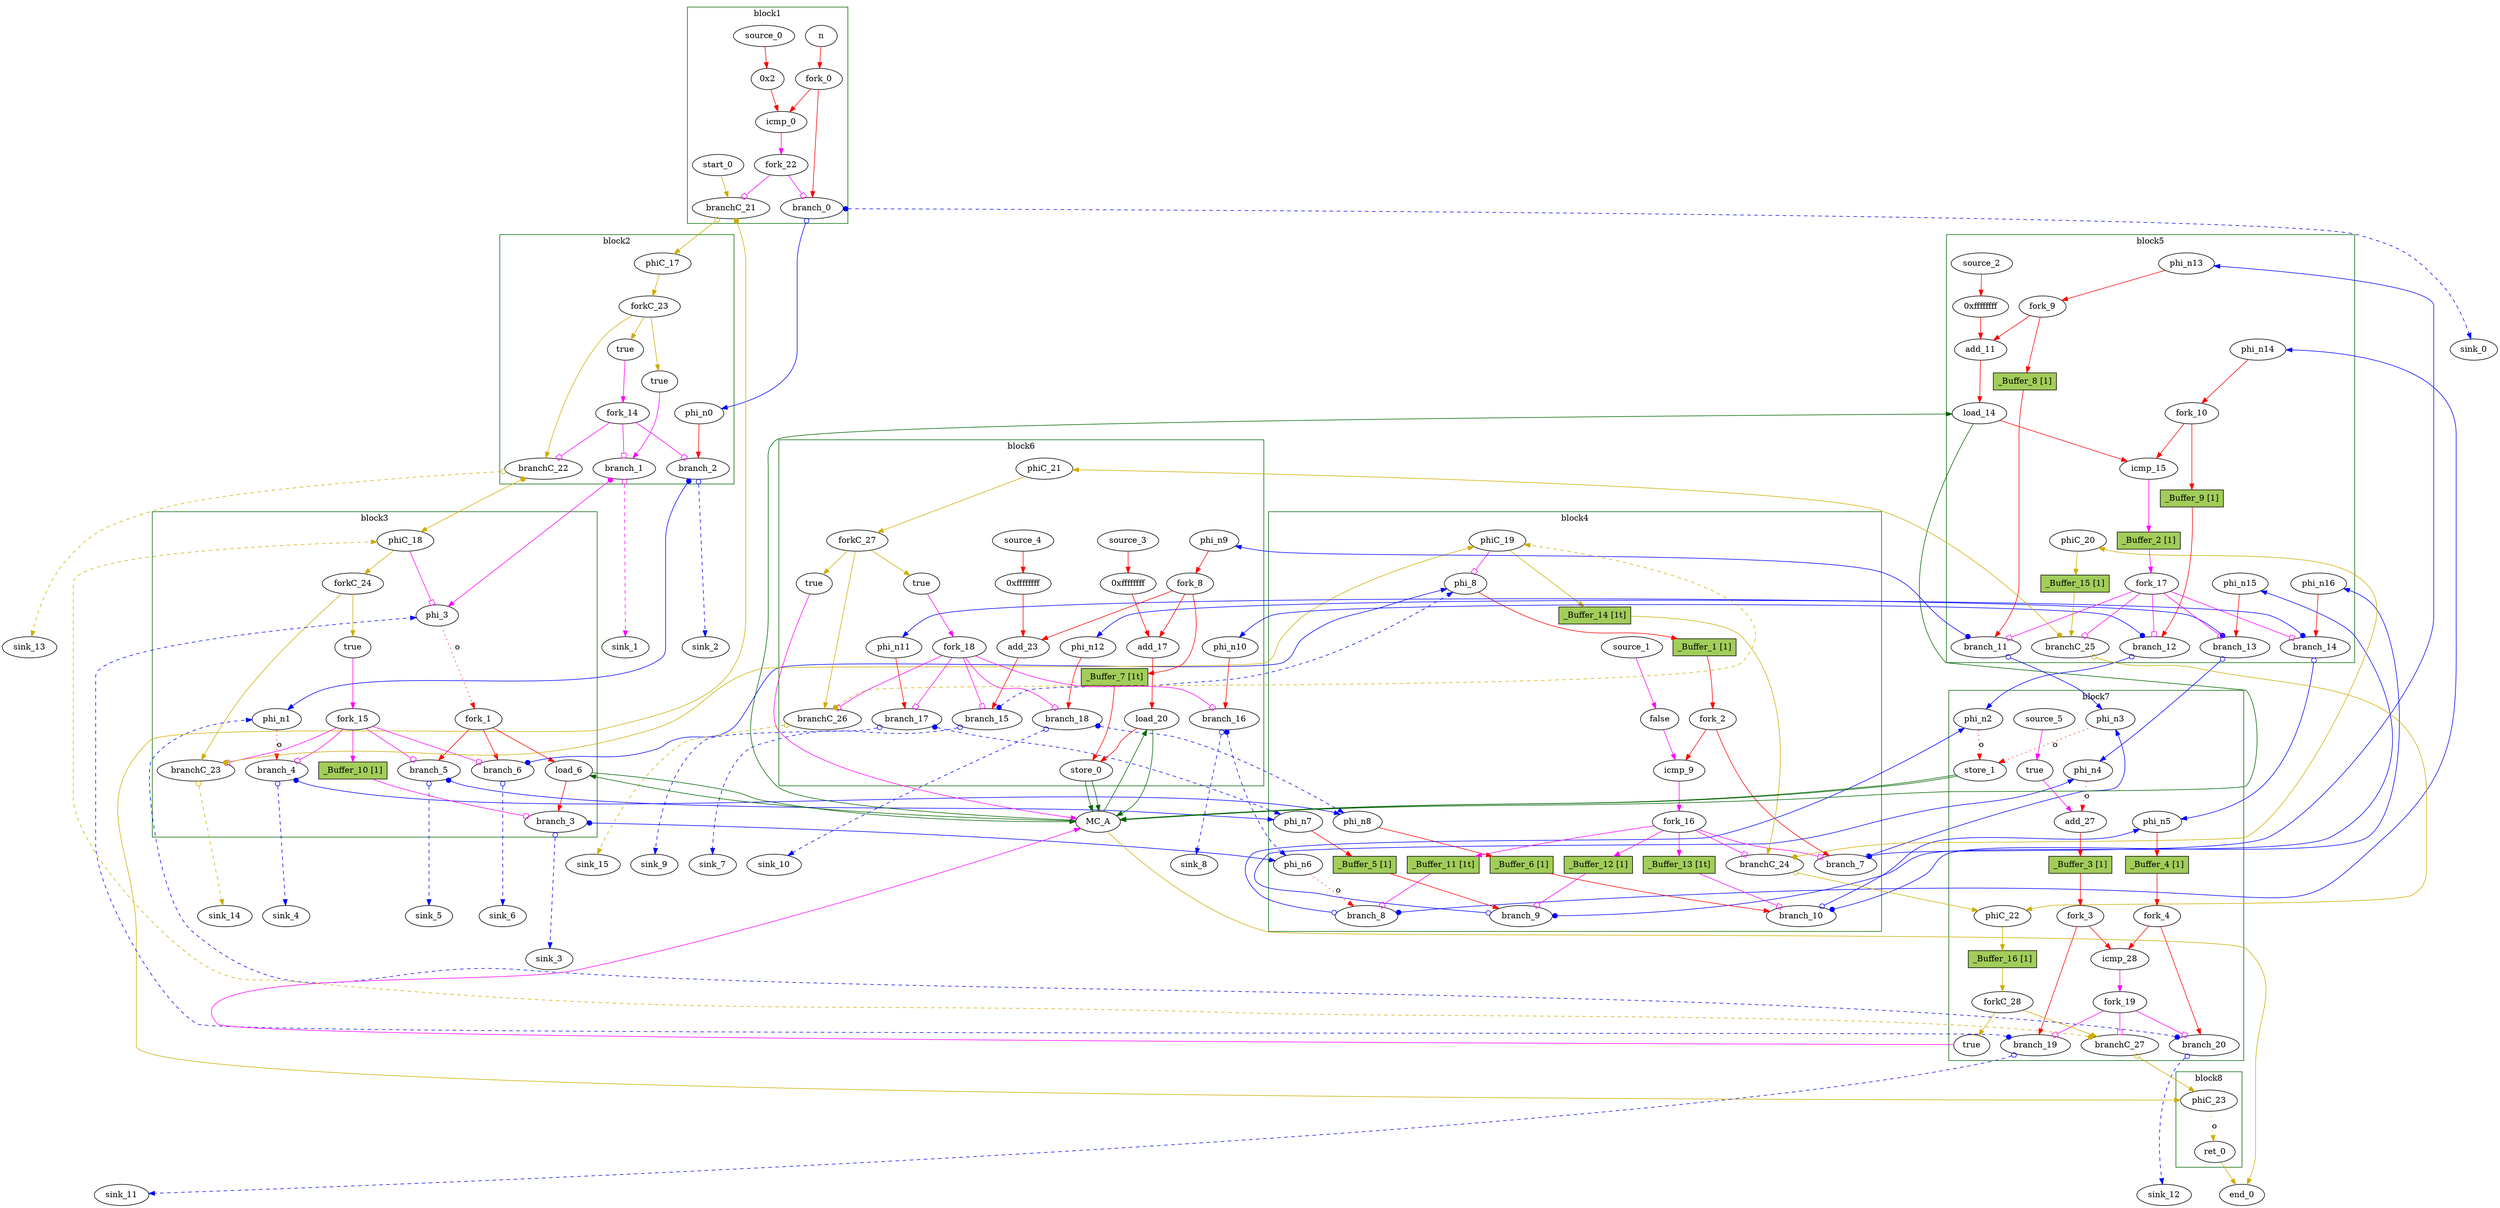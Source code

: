 // Number of blocks: 141
// Number of channels: 215
Digraph G {

  // Blocks
subgraph cluster_1 {
color = "darkgreen"
label = "block1"
  n [type=Entry, in="in1:32", out="out1:32", bbID = 1,  shape=oval];
  cst_0 [type=Constant, in="in1:2", out="out1:2", bbID = 1, value="0x2", label="0x2",  shape=oval];
  icmp_0 [type=Operator, in="in1:32 in2:32", out="out1:1", op = "icmp_slt_op", delay=1.907, bbID = 1,  shape=oval];
  fork_0 [type=Fork, in="in1:32", out="out1:32 out2:32", bbID = 1,  shape=oval];
  branch_0 [type=Branch, in="in1:32 in2?:1", out="out1+:32 out2-:32", bbID = 1,  shape=oval];
  start_0 [type=Entry, in="in1:0", out="out1:0", bbID = 1,  shape=oval];
  branchC_21 [type=Branch, in="in1:0 in2?:1", out="out1+:0 out2-:0", bbID = 1,  shape=oval];
  fork_22 [type=Fork, in="in1:1", out="out1:1 out2:1", bbID = 1,  shape=oval];
  source_0 [type=Source, out="out1:2", bbID = 1,  shape=oval];
}
subgraph cluster_2 {
color = "darkgreen"
label = "block2"
  brCst_block2 [type=Constant, in="in1:1", out="out1:1", bbID = 2, value="0x1", label=true,  shape=oval];
  cst_1 [type=Constant, in="in1:1", out="out1:1", bbID = 2, value="0x1", label=true,  shape=oval];
  phi_n0 [type=Merge, in="in1:32", out="out1:32", bbID = 2,  shape=oval];
  branch_1 [type=Branch, in="in1:1 in2?:1", out="out1+:1 out2-:1", bbID = 2,  shape=oval];
  branch_2 [type=Branch, in="in1:32 in2?:1", out="out1+:32 out2-:32", bbID = 2,  shape=oval];
  fork_14 [type=Fork, in="in1:1", out="out1:1 out2:1 out3:1", bbID = 2,  shape=oval];
  phiC_17 [type=Merge, in="in1:0", out="out1:0", bbID = 2,  shape=oval];
  forkC_23 [type=Fork, in="in1:0", out="out1:0 out2:0 out3:0", bbID = 2,  shape=oval];
  branchC_22 [type=Branch, in="in1:0 in2?:1", out="out1+:0 out2-:0", bbID = 2,  shape=oval];
}
subgraph cluster_3 {
color = "darkgreen"
label = "block3"
  phi_3 [type=Mux, in="in1?:1 in2:31 in3:31", out="out1:31", delay=1.397, bbID = 3,  shape=oval];
  load_6 [type=Operator, in="in1:32 in2:31", out="out1:32 out2:31", op = "mc_load_op", delay=1.412, latency=2, bbID = 3, portID = 0, offset = 0,  shape=oval];
  brCst_block3 [type=Constant, in="in1:1", out="out1:1", bbID = 3, value="0x1", label=true,  shape=oval];
  phi_n1 [type=Merge, in="in1:32 in2:32", out="out1:32", delay=1.397, bbID = 3,  shape=oval];
  fork_1 [type=Fork, in="in1:31", out="out1:31 out2:31 out3:31", bbID = 3,  shape=oval];
  branch_3 [type=Branch, in="in1:32 in2?:1", out="out1+:32 out2-:32", bbID = 3,  shape=oval];
  branch_4 [type=Branch, in="in1:32 in2?:1", out="out1+:32 out2-:32", bbID = 3,  shape=oval];
  branch_5 [type=Branch, in="in1:31 in2?:1", out="out1+:31 out2-:31", bbID = 3,  shape=oval];
  branch_6 [type=Branch, in="in1:31 in2?:1", out="out1+:31 out2-:31", bbID = 3,  shape=oval];
  fork_15 [type=Fork, in="in1:1", out="out1:1 out2:1 out3:1 out4:1 out5:1", bbID = 3,  shape=oval];
  phiC_18 [type=CntrlMerge, in="in1:0 in2:0", out="out1:0 out2?:1", bbID = 3,  shape=oval];
  forkC_24 [type=Fork, in="in1:0", out="out1:0 out2:0", bbID = 3,  shape=oval];
  branchC_23 [type=Branch, in="in1:0 in2?:1", out="out1+:0 out2-:0", bbID = 3,  shape=oval];
  _Buffer_10 [type=Buffer, in="in1:1", out="out1:1", bbID = 3, slots=1, transparent=false, label="_Buffer_10 [1]",  shape=box, style=filled, fillcolor=darkolivegreen3, height = 0.4];
}
subgraph cluster_4 {
color = "darkgreen"
label = "block4"
  phi_8 [type=Mux, in="in1?:1 in2:32 in3:32", out="out1:32", delay=1.397, bbID = 4,  shape=oval];
  cst_2 [type=Constant, in="in1:1", out="out1:1", bbID = 4, value="0x0", label=false, retimingDiff=0.25,  shape=oval];
  icmp_9 [type=Operator, in="in1:32 in2:32", out="out1:1", op = "icmp_sgt_op", delay=1.907, bbID = 4, retimingDiff=0.25,  shape=oval];
  phi_n6 [type=Merge, in="in1:32 in2:32", out="out1:32", delay=1.397, bbID = 4,  shape=oval];
  phi_n7 [type=Merge, in="in1:31 in2:31", out="out1:31", delay=1.397, bbID = 4,  shape=oval];
  phi_n8 [type=Merge, in="in1:32 in2:32", out="out1:32", delay=1.397, bbID = 4,  shape=oval];
  fork_2 [type=Fork, in="in1:32", out="out1:32 out2:32", bbID = 4, retimingDiff=0.25,  shape=oval];
  branch_7 [type=Branch, in="in1:32 in2?:1", out="out1+:32 out2-:32", bbID = 4, retimingDiff=0.25,  shape=oval];
  branch_8 [type=Branch, in="in1:32 in2?:1", out="out1+:32 out2-:32", bbID = 4, retimingDiff=0.75,  shape=oval];
  branch_9 [type=Branch, in="in1:31 in2?:1", out="out1+:31 out2-:31", bbID = 4, retimingDiff=1,  shape=oval];
  branch_10 [type=Branch, in="in1:32 in2?:1", out="out1+:32 out2-:32", bbID = 4, retimingDiff=1,  shape=oval];
  fork_16 [type=Fork, in="in1:1", out="out1:1 out2:1 out3:1 out4:1 out5:1", bbID = 4, retimingDiff=0.25,  shape=oval];
  phiC_19 [type=CntrlMerge, in="in1:0 in2:0", out="out1:0 out2?:1", bbID = 4,  shape=oval];
  branchC_24 [type=Branch, in="in1:0 in2?:1", out="out1+:0 out2-:0", bbID = 4, retimingDiff=0.25,  shape=oval];
  source_1 [type=Source, out="out1:1", bbID = 4, retimingDiff=0.25,  shape=oval];
  _Buffer_1 [type=Buffer, in="in1:32", out="out1:32", bbID = 4, slots=1, transparent=false, label="_Buffer_1 [1]",  shape=box, style=filled, fillcolor=darkolivegreen3, height = 0.4];
  _Buffer_5 [type=Buffer, in="in1:31", out="out1:31", bbID = 4, slots=1, transparent=false, label="_Buffer_5 [1]",  shape=box, style=filled, fillcolor=darkolivegreen3, height = 0.4];
  _Buffer_6 [type=Buffer, in="in1:32", out="out1:32", bbID = 4, slots=1, transparent=false, label="_Buffer_6 [1]",  shape=box, style=filled, fillcolor=darkolivegreen3, height = 0.4];
  _Buffer_11 [type=Buffer, in="in1:1", out="out1:1", bbID = 4, slots=1, transparent=true, label="_Buffer_11 [1t]",  shape=box, style=filled, fillcolor=darkolivegreen3, height = 0.4];
  _Buffer_12 [type=Buffer, in="in1:1", out="out1:1", bbID = 4, slots=1, transparent=false, label="_Buffer_12 [1]",  shape=box, style=filled, fillcolor=darkolivegreen3, height = 0.4];
  _Buffer_13 [type=Buffer, in="in1:1", out="out1:1", bbID = 4, slots=1, transparent=true, label="_Buffer_13 [1t]",  shape=box, style=filled, fillcolor=darkolivegreen3, height = 0.4];
  _Buffer_14 [type=Buffer, in="in1:0", out="out1:0", bbID = 4, slots=1, transparent=true, label="_Buffer_14 [1t]",  shape=box, style=filled, fillcolor=darkolivegreen3, height = 0.4];
}
subgraph cluster_5 {
color = "darkgreen"
label = "block5"
  cst_3 [type=Constant, in="in1:32", out="out1:32", bbID = 5, value="0xffffffff", label="0xffffffff", retimingDiff=0.25,  shape=oval];
  add_11 [type=Operator, in="in1:32 in2:32", out="out1:32", op = "add_op", delay=2.287, bbID = 5, retimingDiff=0.25,  shape=oval];
  load_14 [type=Operator, in="in1:32 in2:32", out="out1:32 out2:32", op = "mc_load_op", delay=1.412, latency=2, bbID = 5, portID = 1, offset = 0, retimingDiff=0.5,  shape=oval];
  icmp_15 [type=Operator, in="in1:32 in2:32", out="out1:1", op = "icmp_sgt_op", delay=1.907, bbID = 5, retimingDiff=0.75,  shape=oval];
  phi_n13 [type=Merge, in="in1:32", out="out1:32", bbID = 5, retimingDiff=0.25,  shape=oval];
  phi_n14 [type=Merge, in="in1:32", out="out1:32", bbID = 5, retimingDiff=0.75,  shape=oval];
  phi_n15 [type=Merge, in="in1:31", out="out1:31", bbID = 5, retimingDiff=1,  shape=oval];
  phi_n16 [type=Merge, in="in1:32", out="out1:32", bbID = 5, retimingDiff=1,  shape=oval];
  fork_9 [type=Fork, in="in1:32", out="out1:32 out2:32", bbID = 5, retimingDiff=0.25,  shape=oval];
  fork_10 [type=Fork, in="in1:32", out="out1:32 out2:32", bbID = 5, retimingDiff=0.75,  shape=oval];
  branch_11 [type=Branch, in="in1:32 in2?:1", out="out1+:32 out2-:32", bbID = 5, retimingDiff=1,  shape=oval];
  branch_12 [type=Branch, in="in1:32 in2?:1", out="out1+:32 out2-:32", bbID = 5, retimingDiff=1,  shape=oval];
  branch_13 [type=Branch, in="in1:31 in2?:1", out="out1+:31 out2-:31", bbID = 5, retimingDiff=1,  shape=oval];
  branch_14 [type=Branch, in="in1:32 in2?:1", out="out1+:32 out2-:32", bbID = 5, retimingDiff=1,  shape=oval];
  fork_17 [type=Fork, in="in1:1", out="out1:1 out2:1 out3:1 out4:1 out5:1", bbID = 5, retimingDiff=1,  shape=oval];
  phiC_20 [type=Merge, in="in1:0", out="out1:0", bbID = 5, retimingDiff=0.25,  shape=oval];
  branchC_25 [type=Branch, in="in1:0 in2?:1", out="out1+:0 out2-:0", bbID = 5, retimingDiff=1,  shape=oval];
  source_2 [type=Source, out="out1:32", bbID = 5, retimingDiff=0.25,  shape=oval];
  _Buffer_2 [type=Buffer, in="in1:1", out="out1:1", bbID = 5, slots=1, transparent=false, label="_Buffer_2 [1]",  shape=box, style=filled, fillcolor=darkolivegreen3, height = 0.4];
  _Buffer_8 [type=Buffer, in="in1:32", out="out1:32", bbID = 5, slots=1, transparent=false, label="_Buffer_8 [1]",  shape=box, style=filled, fillcolor=darkolivegreen3, height = 0.4];
  _Buffer_9 [type=Buffer, in="in1:32", out="out1:32", bbID = 5, slots=1, transparent=false, label="_Buffer_9 [1]",  shape=box, style=filled, fillcolor=darkolivegreen3, height = 0.4];
  _Buffer_15 [type=Buffer, in="in1:0", out="out1:0", bbID = 5, slots=1, transparent=false, label="_Buffer_15 [1]",  shape=box, style=filled, fillcolor=darkolivegreen3, height = 0.4];
}
subgraph cluster_6 {
color = "darkgreen"
label = "block6"
  cst_4 [type=Constant, in="in1:32", out="out1:32", bbID = 6, value="0xffffffff", label="0xffffffff", retimingDiff=1,  shape=oval];
  add_17 [type=Operator, in="in1:32 in2:32", out="out1:32", op = "add_op", delay=2.287, bbID = 6, retimingDiff=1,  shape=oval];
  load_20 [type=Operator, in="in1:32 in2:32", out="out1:32 out2:32", op = "mc_load_op", delay=1.412, latency=2, bbID = 6, portID = 2, offset = 0, retimingDiff=0.5,  shape=oval];
  store_0 [type=Operator, in="in1:32 in2:32", out="out1:32 out2:32", op = "mc_store_op", delay=0.672, bbID = 6, portID = 0, offset = 0, retimingDiff=1.5,  shape=oval];
  cst_5 [type=Constant, in="in1:32", out="out1:32", bbID = 6, value="0xffffffff", label="0xffffffff", retimingDiff=1,  shape=oval];
  add_23 [type=Operator, in="in1:32 in2:32", out="out1:32", op = "add_op", delay=2.287, bbID = 6, retimingDiff=1,  shape=oval];
  brCst_block6 [type=Constant, in="in1:1", out="out1:1", bbID = 6, value="0x1", label=true, retimingDiff=1,  shape=oval];
  phi_n9 [type=Merge, in="in1:32", out="out1:32", bbID = 6, retimingDiff=1,  shape=oval];
  phi_n10 [type=Merge, in="in1:32", out="out1:32", bbID = 6, retimingDiff=1,  shape=oval];
  phi_n11 [type=Merge, in="in1:31", out="out1:31", bbID = 6, retimingDiff=1,  shape=oval];
  phi_n12 [type=Merge, in="in1:32", out="out1:32", bbID = 6, retimingDiff=1,  shape=oval];
  fork_8 [type=Fork, in="in1:32", out="out1:32 out2:32 out3:32", bbID = 6, retimingDiff=1,  shape=oval];
  branch_15 [type=Branch, in="in1:32 in2?:1", out="out1+:32 out2-:32", bbID = 6, retimingDiff=1,  shape=oval];
  branch_16 [type=Branch, in="in1:32 in2?:1", out="out1+:32 out2-:32", bbID = 6, retimingDiff=1,  shape=oval];
  branch_17 [type=Branch, in="in1:31 in2?:1", out="out1+:31 out2-:31", bbID = 6, retimingDiff=1,  shape=oval];
  branch_18 [type=Branch, in="in1:32 in2?:1", out="out1+:32 out2-:32", bbID = 6, retimingDiff=1,  shape=oval];
  fork_18 [type=Fork, in="in1:1", out="out1:1 out2:1 out3:1 out4:1 out5:1", bbID = 6, retimingDiff=1,  shape=oval];
  cst_7 [type=Constant, in="in1:1", out="out1:1", bbID = 6, value="0x1", label=true, retimingDiff=1,  shape=oval];
  phiC_21 [type=Merge, in="in1:0", out="out1:0", bbID = 6, retimingDiff=1,  shape=oval];
  forkC_27 [type=Fork, in="in1:0", out="out1:0 out2:0 out3:0", bbID = 6, retimingDiff=1,  shape=oval];
  branchC_26 [type=Branch, in="in1:0 in2?:1", out="out1+:0 out2-:0", bbID = 6, retimingDiff=1,  shape=oval];
  source_3 [type=Source, out="out1:32", bbID = 6, retimingDiff=1,  shape=oval];
  source_4 [type=Source, out="out1:32", bbID = 6, retimingDiff=1,  shape=oval];
  _Buffer_7 [type=Buffer, in="in1:32", out="out1:32", bbID = 6, slots=1, transparent=true, label="_Buffer_7 [1t]",  shape=box, style=filled, fillcolor=darkolivegreen3, height = 0.4];
}
subgraph cluster_7 {
color = "darkgreen"
label = "block7"
  store_1 [type=Operator, in="in1:32 in2:32", out="out1:32 out2:32", op = "mc_store_op", delay=0.672, bbID = 7, portID = 1, offset = 0,  shape=oval];
  cst_6 [type=Constant, in="in1:1", out="out1:1", bbID = 7, value="0x1", label=true,  shape=oval];
  add_27 [type=Operator, in="in1:31 in2:31", out="out1:31", op = "add_op", delay=2.287, bbID = 7,  shape=oval];
  icmp_28 [type=Operator, in="in1:32 in2:32", out="out1:1", op = "icmp_slt_op", delay=1.907, bbID = 7,  shape=oval];
  phi_n2 [type=Merge, in="in1:32 in2:32", out="out1:32", delay=1.397, bbID = 7,  shape=oval];
  phi_n3 [type=Merge, in="in1:32 in2:32", out="out1:32", delay=1.397, bbID = 7,  shape=oval];
  phi_n4 [type=Merge, in="in1:31 in2:31", out="out1:31", delay=1.397, bbID = 7,  shape=oval];
  phi_n5 [type=Merge, in="in1:32 in2:32", out="out1:32", delay=1.397, bbID = 7,  shape=oval];
  fork_3 [type=Fork, in="in1:31", out="out1:31 out2:31", bbID = 7,  shape=oval];
  fork_4 [type=Fork, in="in1:32", out="out1:32 out2:32", bbID = 7,  shape=oval];
  branch_19 [type=Branch, in="in1:31 in2?:1", out="out1+:31 out2-:31", bbID = 7,  shape=oval];
  branch_20 [type=Branch, in="in1:32 in2?:1", out="out1+:32 out2-:32", bbID = 7,  shape=oval];
  fork_19 [type=Fork, in="in1:1", out="out1:1 out2:1 out3:1", bbID = 7,  shape=oval];
  cst_8 [type=Constant, in="in1:1", out="out1:1", bbID = 7, value="0x1", label=true,  shape=oval];
  phiC_22 [type=Merge, in="in1:0 in2:0", out="out1:0", bbID = 7,  shape=oval];
  forkC_28 [type=Fork, in="in1:0", out="out1:0 out2:0", bbID = 7,  shape=oval];
  branchC_27 [type=Branch, in="in1:0 in2?:1", out="out1+:0 out2-:0", bbID = 7,  shape=oval];
  source_5 [type=Source, out="out1:1", bbID = 7,  shape=oval];
  _Buffer_3 [type=Buffer, in="in1:31", out="out1:31", bbID = 7, slots=1, transparent=false, label="_Buffer_3 [1]",  shape=box, style=filled, fillcolor=darkolivegreen3, height = 0.4];
  _Buffer_4 [type=Buffer, in="in1:32", out="out1:32", bbID = 7, slots=1, transparent=false, label="_Buffer_4 [1]",  shape=box, style=filled, fillcolor=darkolivegreen3, height = 0.4];
  _Buffer_16 [type=Buffer, in="in1:0", out="out1:0", bbID = 7, slots=1, transparent=false, label="_Buffer_16 [1]",  shape=box, style=filled, fillcolor=darkolivegreen3, height = 0.4];
}
subgraph cluster_8 {
color = "darkgreen"
label = "block8"
  ret_0 [type=Operator, in="in1:0", out="out1:0", op = "ret_op", bbID = 8,  shape=oval];
  phiC_23 [type=Merge, in="in1:0 in2:0", out="out1:0", bbID = 8,  shape=oval];
}
  MC_A [type=MC, in="in1:32*c0 in2:32*c1 in3:32*l0a in4:32*l1a in5:32*l2a in6:32*s0a in7:32*s0d in8:32*s1a in9:32*s1d", out="out1:32*l0d out2:32*l1d out3:32*l2d out4:0*e", bbID = 0, memory = "A", bbcount = 2, ldcount = 3, stcount = 2, ];
  end_0 [type=Exit, in="in1:0*e in2:0", out="out1:0", bbID = 0,  shape=oval];
  sink_0 [type=Sink, in="in1:32", bbID = 0,  shape=oval];
  sink_1 [type=Sink, in="in1:1", bbID = 0,  shape=oval];
  sink_2 [type=Sink, in="in1:32", bbID = 0,  shape=oval];
  sink_3 [type=Sink, in="in1:32", bbID = 0,  shape=oval];
  sink_4 [type=Sink, in="in1:32", bbID = 0,  shape=oval];
  sink_5 [type=Sink, in="in1:31", bbID = 0,  shape=oval];
  sink_6 [type=Sink, in="in1:31", bbID = 0,  shape=oval];
  sink_7 [type=Sink, in="in1:32", bbID = 0,  shape=oval];
  sink_8 [type=Sink, in="in1:32", bbID = 0,  shape=oval];
  sink_9 [type=Sink, in="in1:31", bbID = 0,  shape=oval];
  sink_10 [type=Sink, in="in1:32", bbID = 0,  shape=oval];
  sink_11 [type=Sink, in="in1:31", bbID = 0,  shape=oval];
  sink_12 [type=Sink, in="in1:32", bbID = 0,  shape=oval];
  sink_13 [type=Sink, in="in1:0", bbID = 0,  shape=oval];
  sink_14 [type=Sink, in="in1:0", bbID = 0,  shape=oval];
  sink_15 [type=Sink, in="in1:0", bbID = 0,  shape=oval];

  // Channels
  n -> fork_0 [from=out1, to=in1, arrowhead=normal, color=red];
  cst_0 -> icmp_0 [from=out1, to=in2, arrowhead=normal, color=red];
  icmp_0 -> fork_22 [from=out1, to=in1, arrowhead=normal, color=magenta];
  brCst_block2 -> fork_14 [from=out1, to=in1, arrowhead=normal, color=magenta];
  cst_1 -> branch_1 [from=out1, to=in1, arrowhead=normal, color=magenta];
  phi_3 -> fork_1 [from=out1, to=in1, arrowhead=normal, color=red, slots=1, style=dotted, label="o", transparent=true];
  load_6 -> branch_3 [from=out1, to=in1, arrowhead=normal, color=red];
  load_6 -> MC_A [from=out2, to=in3, arrowhead=normal, color=darkgreen];
  brCst_block3 -> fork_15 [from=out1, to=in1, arrowhead=normal, color=magenta];
  phi_8 -> _Buffer_1 [from=out1, to=in1, arrowhead=normal, color=red];
  cst_2 -> icmp_9 [from=out1, to=in2, arrowhead=normal, color=magenta];
  icmp_9 -> fork_16 [from=out1, to=in1, arrowhead=normal, color=magenta];
  cst_3 -> add_11 [from=out1, to=in2, arrowhead=normal, color=red];
  add_11 -> load_14 [from=out1, to=in2, arrowhead=normal, color=red];
  load_14 -> icmp_15 [from=out1, to=in1, arrowhead=normal, color=red];
  load_14 -> MC_A [from=out2, to=in4, arrowhead=normal, color=darkgreen];
  icmp_15 -> _Buffer_2 [from=out1, to=in1, arrowhead=normal, color=magenta];
  cst_4 -> add_17 [from=out1, to=in2, arrowhead=normal, color=red];
  add_17 -> load_20 [from=out1, to=in2, arrowhead=normal, color=red];
  load_20 -> store_0 [from=out1, to=in1, arrowhead=normal, color=red];
  load_20 -> MC_A [from=out2, to=in5, arrowhead=normal, color=darkgreen];
  store_0 -> MC_A [from=out2, to=in6, arrowhead=normal, color=darkgreen];
  store_0 -> MC_A [from=out1, to=in7, arrowhead=normal, color=darkgreen];
  cst_5 -> add_23 [from=out1, to=in2, arrowhead=normal, color=red];
  add_23 -> branch_15 [from=out1, to=in1, arrowhead=normal, color=red];
  brCst_block6 -> fork_18 [from=out1, to=in1, arrowhead=normal, color=magenta];
  store_1 -> MC_A [from=out2, to=in8, arrowhead=normal, color=darkgreen];
  store_1 -> MC_A [from=out1, to=in9, arrowhead=normal, color=darkgreen];
  cst_6 -> add_27 [from=out1, to=in2, arrowhead=normal, color=magenta];
  add_27 -> _Buffer_3 [from=out1, to=in1, arrowhead=normal, color=red];
  icmp_28 -> fork_19 [from=out1, to=in1, arrowhead=normal, color=magenta];
  ret_0 -> end_0 [from=out1, to=in2, arrowhead=normal, color=gold3];
  phi_n0 -> branch_2 [from=out1, to=in1, arrowhead=normal, color=red];
  phi_n1 -> branch_4 [from=out1, to=in1, arrowhead=normal, color=red, slots=1, style=dotted, label="o", transparent=true];
  phi_n2 -> store_1 [from=out1, to=in1, arrowhead=normal, color=red, slots=1, style=dotted, label="o", transparent=true];
  phi_n3 -> store_1 [from=out1, to=in2, arrowhead=normal, color=red, slots=1, style=dotted, label="o", transparent=true];
  phi_n4 -> add_27 [from=out1, to=in1, arrowhead=normal, color=red, slots=1, style=dotted, label="o", transparent=true];
  phi_n5 -> _Buffer_4 [from=out1, to=in1, arrowhead=normal, color=red];
  phi_n6 -> branch_8 [from=out1, to=in1, arrowhead=normal, color=red, slots=1, style=dotted, label="o", transparent=true];
  phi_n7 -> _Buffer_5 [from=out1, to=in1, arrowhead=normal, color=red];
  phi_n8 -> _Buffer_6 [from=out1, to=in1, arrowhead=normal, color=red];
  phi_n9 -> fork_8 [from=out1, to=in1, arrowhead=normal, color=red];
  phi_n10 -> branch_16 [from=out1, to=in1, arrowhead=normal, color=red];
  phi_n11 -> branch_17 [from=out1, to=in1, arrowhead=normal, color=red];
  phi_n12 -> branch_18 [from=out1, to=in1, arrowhead=normal, color=red];
  phi_n13 -> fork_9 [from=out1, to=in1, arrowhead=normal, color=red];
  phi_n14 -> fork_10 [from=out1, to=in1, arrowhead=normal, color=red];
  phi_n15 -> branch_13 [from=out1, to=in1, arrowhead=normal, color=red];
  phi_n16 -> branch_14 [from=out1, to=in1, arrowhead=normal, color=red];
  fork_0 -> icmp_0 [from=out1, to=in1, arrowhead=normal, color=red];
  fork_0 -> branch_0 [from=out2, to=in1, arrowhead=normal, color=red];
  fork_1 -> load_6 [from=out1, to=in2, arrowhead=normal, color=red];
  fork_1 -> branch_5 [from=out2, to=in1, arrowhead=normal, color=red];
  fork_1 -> branch_6 [from=out3, to=in1, arrowhead=normal, color=red];
  fork_2 -> icmp_9 [from=out1, to=in1, arrowhead=normal, color=red];
  fork_2 -> branch_7 [from=out2, to=in1, arrowhead=normal, color=red];
  fork_3 -> icmp_28 [from=out1, to=in1, arrowhead=normal, color=red];
  fork_3 -> branch_19 [from=out2, to=in1, arrowhead=normal, color=red];
  fork_4 -> icmp_28 [from=out1, to=in2, arrowhead=normal, color=red];
  fork_4 -> branch_20 [from=out2, to=in1, arrowhead=normal, color=red];
  fork_8 -> add_17 [from=out1, to=in1, arrowhead=normal, color=red];
  fork_8 -> _Buffer_7 [from=out2, to=in1, arrowhead=normal, color=red];
  fork_8 -> add_23 [from=out3, to=in1, arrowhead=normal, color=red];
  fork_9 -> add_11 [from=out1, to=in1, arrowhead=normal, color=red];
  fork_9 -> _Buffer_8 [from=out2, to=in1, arrowhead=normal, color=red];
  fork_10 -> icmp_15 [from=out1, to=in2, arrowhead=normal, color=red];
  fork_10 -> _Buffer_9 [from=out2, to=in1, arrowhead=normal, color=red];
  branch_0 -> phi_n0 [from=out2, to=in1, dir=both, arrowtail=odot, arrowhead=normal, color=blue];
  branch_0 -> sink_0 [from=out1, to=in1, dir=both, arrowtail=dot, arrowhead=normal, color=blue, style=dashed, minlen = 3];
  branch_1 -> phi_3 [from=out1, to=in2, dir=both, arrowtail=dot, arrowhead=normal, color=magenta];
  branch_1 -> sink_1 [from=out2, to=in1, dir=both, arrowtail=odot, arrowhead=normal, color=magenta, style=dashed, minlen = 3];
  branch_2 -> phi_n1 [from=out1, to=in1, dir=both, arrowtail=dot, arrowhead=normal, color=blue];
  branch_2 -> sink_2 [from=out2, to=in1, dir=both, arrowtail=odot, arrowhead=normal, color=blue, style=dashed, minlen = 3];
  fork_14 -> branch_1 [from=out2, to=in2, arrowhead=obox, color=magenta];
  fork_14 -> branch_2 [from=out1, to=in2, arrowhead=obox, color=magenta];
  fork_14 -> branchC_22 [from=out3, to=in2, arrowhead=obox, color=magenta];
  branch_3 -> phi_n6 [from=out1, to=in1, dir=both, arrowtail=dot, arrowhead=normal, color=blue];
  branch_3 -> sink_3 [from=out2, to=in1, dir=both, arrowtail=odot, arrowhead=normal, color=blue, style=dashed, minlen = 3];
  branch_4 -> phi_n8 [from=out1, to=in1, dir=both, arrowtail=dot, arrowhead=normal, color=blue];
  branch_4 -> sink_4 [from=out2, to=in1, dir=both, arrowtail=odot, arrowhead=normal, color=blue, style=dashed, minlen = 3];
  branch_5 -> phi_n7 [from=out1, to=in1, dir=both, arrowtail=dot, arrowhead=normal, color=blue];
  branch_5 -> sink_5 [from=out2, to=in1, dir=both, arrowtail=odot, arrowhead=normal, color=blue, style=dashed, minlen = 3];
  branch_6 -> phi_8 [from=out1, to=in2, dir=both, arrowtail=dot, arrowhead=normal, color=blue];
  branch_6 -> sink_6 [from=out2, to=in1, dir=both, arrowtail=odot, arrowhead=normal, color=blue, style=dashed, minlen = 3];
  fork_15 -> _Buffer_10 [from=out4, to=in1, arrowhead=normal, color=magenta];
  fork_15 -> branch_4 [from=out3, to=in2, arrowhead=obox, color=magenta];
  fork_15 -> branch_5 [from=out2, to=in2, arrowhead=obox, color=magenta];
  fork_15 -> branch_6 [from=out1, to=in2, arrowhead=obox, color=magenta];
  fork_15 -> branchC_23 [from=out5, to=in2, arrowhead=obox, color=magenta];
  branch_7 -> phi_n3 [from=out2, to=in1, dir=both, arrowtail=odot, arrowhead=normal, color=blue];
  branch_7 -> phi_n13 [from=out1, to=in1, dir=both, arrowtail=dot, arrowhead=normal, color=blue];
  branch_8 -> phi_n2 [from=out2, to=in1, dir=both, arrowtail=odot, arrowhead=normal, color=blue];
  branch_8 -> phi_n14 [from=out1, to=in1, dir=both, arrowtail=dot, arrowhead=normal, color=blue];
  branch_9 -> phi_n4 [from=out2, to=in1, dir=both, arrowtail=odot, arrowhead=normal, color=blue];
  branch_9 -> phi_n15 [from=out1, to=in1, dir=both, arrowtail=dot, arrowhead=normal, color=blue];
  branch_10 -> phi_n5 [from=out2, to=in1, dir=both, arrowtail=odot, arrowhead=normal, color=blue];
  branch_10 -> phi_n16 [from=out1, to=in1, dir=both, arrowtail=dot, arrowhead=normal, color=blue];
  fork_16 -> branch_7 [from=out4, to=in2, arrowhead=obox, color=magenta];
  fork_16 -> _Buffer_11 [from=out3, to=in1, arrowhead=normal, color=magenta];
  fork_16 -> _Buffer_12 [from=out2, to=in1, arrowhead=normal, color=magenta];
  fork_16 -> _Buffer_13 [from=out1, to=in1, arrowhead=normal, color=magenta];
  fork_16 -> branchC_24 [from=out5, to=in2, arrowhead=obox, color=magenta];
  branch_11 -> phi_n3 [from=out2, to=in2, dir=both, arrowtail=odot, arrowhead=normal, color=blue];
  branch_11 -> phi_n9 [from=out1, to=in1, dir=both, arrowtail=dot, arrowhead=normal, color=blue];
  branch_12 -> phi_n2 [from=out2, to=in2, dir=both, arrowtail=odot, arrowhead=normal, color=blue];
  branch_12 -> phi_n10 [from=out1, to=in1, dir=both, arrowtail=dot, arrowhead=normal, color=blue];
  branch_13 -> phi_n4 [from=out2, to=in2, dir=both, arrowtail=odot, arrowhead=normal, color=blue];
  branch_13 -> phi_n11 [from=out1, to=in1, dir=both, arrowtail=dot, arrowhead=normal, color=blue];
  branch_14 -> phi_n5 [from=out2, to=in2, dir=both, arrowtail=odot, arrowhead=normal, color=blue];
  branch_14 -> phi_n12 [from=out1, to=in1, dir=both, arrowtail=dot, arrowhead=normal, color=blue];
  fork_17 -> branch_11 [from=out4, to=in2, arrowhead=obox, color=magenta];
  fork_17 -> branch_12 [from=out3, to=in2, arrowhead=obox, color=magenta];
  fork_17 -> branch_13 [from=out2, to=in2, arrowhead=obox, color=magenta];
  fork_17 -> branch_14 [from=out1, to=in2, arrowhead=obox, color=magenta];
  fork_17 -> branchC_25 [from=out5, to=in2, arrowhead=obox, color=magenta];
  branch_15 -> phi_8 [from=out1, to=in3, dir=both, arrowtail=dot, arrowhead=normal, color=blue, style=dashed, minlen = 3];
  branch_15 -> sink_7 [from=out2, to=in1, dir=both, arrowtail=odot, arrowhead=normal, color=blue, style=dashed, minlen = 3];
  branch_16 -> phi_n6 [from=out1, to=in2, dir=both, arrowtail=dot, arrowhead=normal, color=blue, style=dashed, minlen = 3];
  branch_16 -> sink_8 [from=out2, to=in1, dir=both, arrowtail=odot, arrowhead=normal, color=blue, style=dashed, minlen = 3];
  branch_17 -> phi_n7 [from=out1, to=in2, dir=both, arrowtail=dot, arrowhead=normal, color=blue, style=dashed, minlen = 3];
  branch_17 -> sink_9 [from=out2, to=in1, dir=both, arrowtail=odot, arrowhead=normal, color=blue, style=dashed, minlen = 3];
  branch_18 -> phi_n8 [from=out1, to=in2, dir=both, arrowtail=dot, arrowhead=normal, color=blue, style=dashed, minlen = 3];
  branch_18 -> sink_10 [from=out2, to=in1, dir=both, arrowtail=odot, arrowhead=normal, color=blue, style=dashed, minlen = 3];
  fork_18 -> branch_15 [from=out4, to=in2, arrowhead=obox, color=magenta];
  fork_18 -> branch_16 [from=out3, to=in2, arrowhead=obox, color=magenta];
  fork_18 -> branch_17 [from=out2, to=in2, arrowhead=obox, color=magenta];
  fork_18 -> branch_18 [from=out1, to=in2, arrowhead=obox, color=magenta];
  fork_18 -> branchC_26 [from=out5, to=in2, arrowhead=obox, color=magenta];
  branch_19 -> phi_3 [from=out1, to=in3, dir=both, arrowtail=dot, arrowhead=normal, color=blue, style=dashed, minlen = 3];
  branch_19 -> sink_11 [from=out2, to=in1, dir=both, arrowtail=odot, arrowhead=normal, color=blue, style=dashed, minlen = 3];
  branch_20 -> phi_n1 [from=out1, to=in2, dir=both, arrowtail=dot, arrowhead=normal, color=blue, style=dashed, minlen = 3];
  branch_20 -> sink_12 [from=out2, to=in1, dir=both, arrowtail=odot, arrowhead=normal, color=blue, style=dashed, minlen = 3];
  fork_19 -> branch_19 [from=out2, to=in2, arrowhead=obox, color=magenta];
  fork_19 -> branch_20 [from=out1, to=in2, arrowhead=obox, color=magenta];
  fork_19 -> branchC_27 [from=out3, to=in2, arrowhead=obox, color=magenta];
  MC_A -> load_6 [from=out1, to=in1, arrowhead=normal, color=darkgreen];
  MC_A -> load_14 [from=out2, to=in1, arrowhead=normal, color=darkgreen];
  MC_A -> load_20 [from=out3, to=in1, arrowhead=normal, color=darkgreen];
  MC_A -> end_0 [from=out4, to=in1, arrowhead=normal, color=gold3];
  cst_7 -> MC_A [from=out1, to=in1, arrowhead=normal, color=magenta];
  cst_8 -> MC_A [from=out1, to=in2, arrowhead=normal, color=magenta];
  start_0 -> branchC_21 [from=out1, to=in1, arrowhead=normal, color=gold3];
  branchC_21 -> phiC_17 [from=out2, to=in1, dir=both, arrowtail=odot, arrowhead=normal, color=gold3];
  branchC_21 -> phiC_23 [from=out1, to=in1, dir=both, arrowtail=dot, arrowhead=normal, color=gold3];
  fork_22 -> branch_0 [from=out1, to=in2, arrowhead=obox, color=magenta];
  fork_22 -> branchC_21 [from=out2, to=in2, arrowhead=obox, color=magenta];
  phiC_17 -> forkC_23 [from=out1, to=in1, arrowhead=normal, color=gold3];
  forkC_23 -> brCst_block2 [from=out3, to=in1, arrowhead=normal, color=gold3];
  forkC_23 -> cst_1 [from=out1, to=in1, arrowhead=normal, color=gold3];
  forkC_23 -> branchC_22 [from=out2, to=in1, arrowhead=normal, color=gold3];
  branchC_22 -> phiC_18 [from=out1, to=in1, dir=both, arrowtail=dot, arrowhead=normal, color=gold3];
  branchC_22 -> sink_13 [from=out2, to=in1, dir=both, arrowtail=odot, arrowhead=normal, color=gold3, style=dashed, minlen = 3];
  phiC_18 -> phi_3 [from=out2, to=in1, arrowhead=obox, color=magenta];
  phiC_18 -> forkC_24 [from=out1, to=in1, arrowhead=normal, color=gold3];
  forkC_24 -> brCst_block3 [from=out2, to=in1, arrowhead=normal, color=gold3];
  forkC_24 -> branchC_23 [from=out1, to=in1, arrowhead=normal, color=gold3];
  branchC_23 -> phiC_19 [from=out1, to=in1, dir=both, arrowtail=dot, arrowhead=normal, color=gold3];
  branchC_23 -> sink_14 [from=out2, to=in1, dir=both, arrowtail=odot, arrowhead=normal, color=gold3, style=dashed, minlen = 3];
  phiC_19 -> phi_8 [from=out2, to=in1, arrowhead=obox, color=magenta];
  phiC_19 -> _Buffer_14 [from=out1, to=in1, arrowhead=normal, color=gold3];
  branchC_24 -> phiC_20 [from=out1, to=in1, dir=both, arrowtail=dot, arrowhead=normal, color=gold3];
  branchC_24 -> phiC_22 [from=out2, to=in1, dir=both, arrowtail=odot, arrowhead=normal, color=gold3];
  phiC_20 -> _Buffer_15 [from=out1, to=in1, arrowhead=normal, color=gold3];
  branchC_25 -> phiC_21 [from=out1, to=in1, dir=both, arrowtail=dot, arrowhead=normal, color=gold3];
  branchC_25 -> phiC_22 [from=out2, to=in2, dir=both, arrowtail=odot, arrowhead=normal, color=gold3];
  phiC_21 -> forkC_27 [from=out1, to=in1, arrowhead=normal, color=gold3];
  forkC_27 -> brCst_block6 [from=out3, to=in1, arrowhead=normal, color=gold3];
  forkC_27 -> cst_7 [from=out1, to=in1, arrowhead=normal, color=gold3];
  forkC_27 -> branchC_26 [from=out2, to=in1, arrowhead=normal, color=gold3];
  branchC_26 -> phiC_19 [from=out1, to=in2, dir=both, arrowtail=dot, arrowhead=normal, color=gold3, style=dashed, minlen = 3];
  branchC_26 -> sink_15 [from=out2, to=in1, dir=both, arrowtail=odot, arrowhead=normal, color=gold3, style=dashed, minlen = 3];
  phiC_22 -> _Buffer_16 [from=out1, to=in1, arrowhead=normal, color=gold3];
  forkC_28 -> cst_8 [from=out1, to=in1, arrowhead=normal, color=gold3];
  forkC_28 -> branchC_27 [from=out2, to=in1, arrowhead=normal, color=gold3];
  branchC_27 -> phiC_18 [from=out1, to=in2, dir=both, arrowtail=dot, arrowhead=normal, color=gold3, style=dashed, minlen = 3];
  branchC_27 -> phiC_23 [from=out2, to=in2, dir=both, arrowtail=odot, arrowhead=normal, color=gold3];
  phiC_23 -> ret_0 [from=out1, to=in1, arrowhead=normal, color=gold3, slots=1, style=dotted, label="o", transparent=true];
  source_0 -> cst_0 [from=out1, to=in1, arrowhead=normal, color=red];
  source_1 -> cst_2 [from=out1, to=in1, arrowhead=normal, color=magenta];
  source_2 -> cst_3 [from=out1, to=in1, arrowhead=normal, color=red];
  source_3 -> cst_4 [from=out1, to=in1, arrowhead=normal, color=red];
  source_4 -> cst_5 [from=out1, to=in1, arrowhead=normal, color=red];
  source_5 -> cst_6 [from=out1, to=in1, arrowhead=normal, color=magenta];
  _Buffer_1 -> fork_2 [from=out1, to=in1, arrowhead=normal, color=red];
  _Buffer_2 -> fork_17 [from=out1, to=in1, arrowhead=normal, color=magenta];
  _Buffer_3 -> fork_3 [from=out1, to=in1, arrowhead=normal, color=red];
  _Buffer_4 -> fork_4 [from=out1, to=in1, arrowhead=normal, color=red];
  _Buffer_5 -> branch_9 [from=out1, to=in1, arrowhead=normal, color=red];
  _Buffer_6 -> branch_10 [from=out1, to=in1, arrowhead=normal, color=red];
  _Buffer_7 -> store_0 [from=out1, to=in2, arrowhead=normal, color=red];
  _Buffer_8 -> branch_11 [from=out1, to=in1, arrowhead=normal, color=red];
  _Buffer_9 -> branch_12 [from=out1, to=in1, arrowhead=normal, color=red];
  _Buffer_10 -> branch_3 [from=out1, to=in2, arrowhead=obox, color=magenta];
  _Buffer_11 -> branch_8 [from=out1, to=in2, arrowhead=obox, color=magenta];
  _Buffer_12 -> branch_9 [from=out1, to=in2, arrowhead=obox, color=magenta];
  _Buffer_13 -> branch_10 [from=out1, to=in2, arrowhead=obox, color=magenta];
  _Buffer_14 -> branchC_24 [from=out1, to=in1, arrowhead=normal, color=gold3];
  _Buffer_15 -> branchC_25 [from=out1, to=in1, arrowhead=normal, color=gold3];
  _Buffer_16 -> forkC_28 [from=out1, to=in1, arrowhead=normal, color=gold3];
}
